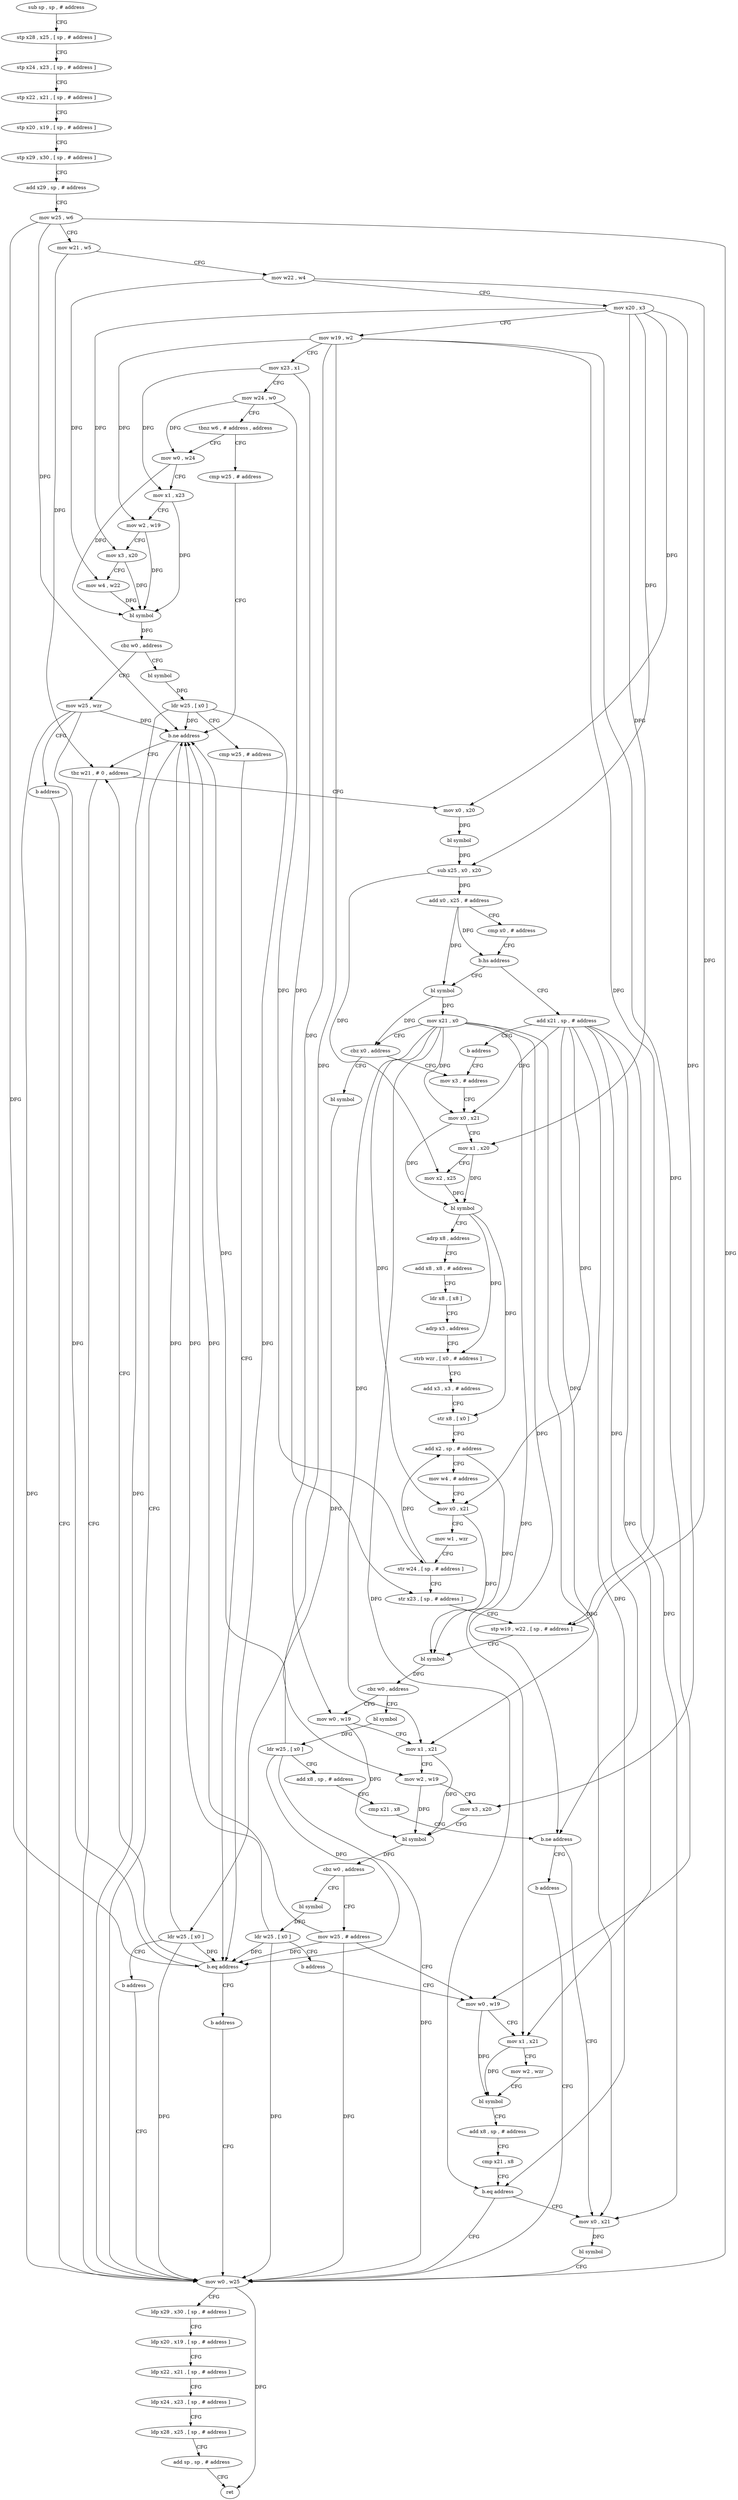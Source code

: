 digraph "func" {
"4229396" [label = "sub sp , sp , # address" ]
"4229400" [label = "stp x28 , x25 , [ sp , # address ]" ]
"4229404" [label = "stp x24 , x23 , [ sp , # address ]" ]
"4229408" [label = "stp x22 , x21 , [ sp , # address ]" ]
"4229412" [label = "stp x20 , x19 , [ sp , # address ]" ]
"4229416" [label = "stp x29 , x30 , [ sp , # address ]" ]
"4229420" [label = "add x29 , sp , # address" ]
"4229424" [label = "mov w25 , w6" ]
"4229428" [label = "mov w21 , w5" ]
"4229432" [label = "mov w22 , w4" ]
"4229436" [label = "mov x20 , x3" ]
"4229440" [label = "mov w19 , w2" ]
"4229444" [label = "mov x23 , x1" ]
"4229448" [label = "mov w24 , w0" ]
"4229452" [label = "tbnz w6 , # address , address" ]
"4229500" [label = "mov w0 , w24" ]
"4229456" [label = "cmp w25 , # address" ]
"4229504" [label = "mov x1 , x23" ]
"4229508" [label = "mov w2 , w19" ]
"4229512" [label = "mov x3 , x20" ]
"4229516" [label = "mov w4 , w22" ]
"4229520" [label = "bl symbol" ]
"4229524" [label = "cbz w0 , address" ]
"4229668" [label = "mov w25 , wzr" ]
"4229528" [label = "bl symbol" ]
"4229460" [label = "b.ne address" ]
"4229764" [label = "mov w0 , w25" ]
"4229464" [label = "tbz w21 , # 0 , address" ]
"4229672" [label = "b address" ]
"4229532" [label = "ldr w25 , [ x0 ]" ]
"4229536" [label = "cmp w25 , # address" ]
"4229540" [label = "b.eq address" ]
"4229544" [label = "b address" ]
"4229768" [label = "ldp x29 , x30 , [ sp , # address ]" ]
"4229772" [label = "ldp x20 , x19 , [ sp , # address ]" ]
"4229776" [label = "ldp x22 , x21 , [ sp , # address ]" ]
"4229780" [label = "ldp x24 , x23 , [ sp , # address ]" ]
"4229784" [label = "ldp x28 , x25 , [ sp , # address ]" ]
"4229788" [label = "add sp , sp , # address" ]
"4229792" [label = "ret" ]
"4229468" [label = "mov x0 , x20" ]
"4229472" [label = "bl symbol" ]
"4229476" [label = "sub x25 , x0 , x20" ]
"4229480" [label = "add x0 , x25 , # address" ]
"4229484" [label = "cmp x0 , # address" ]
"4229488" [label = "b.hs address" ]
"4229548" [label = "bl symbol" ]
"4229492" [label = "add x21 , sp , # address" ]
"4229552" [label = "mov x21 , x0" ]
"4229556" [label = "cbz x0 , address" ]
"4229712" [label = "bl symbol" ]
"4229560" [label = "mov x3 , # address" ]
"4229496" [label = "b address" ]
"4229716" [label = "ldr w25 , [ x0 ]" ]
"4229720" [label = "b address" ]
"4229564" [label = "mov x0 , x21" ]
"4229568" [label = "mov x1 , x20" ]
"4229572" [label = "mov x2 , x25" ]
"4229576" [label = "bl symbol" ]
"4229580" [label = "adrp x8 , address" ]
"4229584" [label = "add x8 , x8 , # address" ]
"4229588" [label = "ldr x8 , [ x8 ]" ]
"4229592" [label = "adrp x3 , address" ]
"4229596" [label = "strb wzr , [ x0 , # address ]" ]
"4229600" [label = "add x3 , x3 , # address" ]
"4229604" [label = "str x8 , [ x0 ]" ]
"4229608" [label = "add x2 , sp , # address" ]
"4229612" [label = "mov w4 , # address" ]
"4229616" [label = "mov x0 , x21" ]
"4229620" [label = "mov w1 , wzr" ]
"4229624" [label = "str w24 , [ sp , # address ]" ]
"4229628" [label = "str x23 , [ sp , # address ]" ]
"4229632" [label = "stp w19 , w22 , [ sp , # address ]" ]
"4229636" [label = "bl symbol" ]
"4229640" [label = "cbz w0 , address" ]
"4229676" [label = "mov w0 , w19" ]
"4229644" [label = "bl symbol" ]
"4229680" [label = "mov x1 , x21" ]
"4229684" [label = "mov w2 , w19" ]
"4229688" [label = "mov x3 , x20" ]
"4229692" [label = "bl symbol" ]
"4229696" [label = "cbz w0 , address" ]
"4229724" [label = "mov w25 , # address" ]
"4229700" [label = "bl symbol" ]
"4229648" [label = "ldr w25 , [ x0 ]" ]
"4229652" [label = "add x8 , sp , # address" ]
"4229656" [label = "cmp x21 , x8" ]
"4229660" [label = "b.ne address" ]
"4229756" [label = "mov x0 , x21" ]
"4229664" [label = "b address" ]
"4229728" [label = "mov w0 , w19" ]
"4229704" [label = "ldr w25 , [ x0 ]" ]
"4229708" [label = "b address" ]
"4229760" [label = "bl symbol" ]
"4229732" [label = "mov x1 , x21" ]
"4229736" [label = "mov w2 , wzr" ]
"4229740" [label = "bl symbol" ]
"4229744" [label = "add x8 , sp , # address" ]
"4229748" [label = "cmp x21 , x8" ]
"4229752" [label = "b.eq address" ]
"4229396" -> "4229400" [ label = "CFG" ]
"4229400" -> "4229404" [ label = "CFG" ]
"4229404" -> "4229408" [ label = "CFG" ]
"4229408" -> "4229412" [ label = "CFG" ]
"4229412" -> "4229416" [ label = "CFG" ]
"4229416" -> "4229420" [ label = "CFG" ]
"4229420" -> "4229424" [ label = "CFG" ]
"4229424" -> "4229428" [ label = "CFG" ]
"4229424" -> "4229460" [ label = "DFG" ]
"4229424" -> "4229540" [ label = "DFG" ]
"4229424" -> "4229764" [ label = "DFG" ]
"4229428" -> "4229432" [ label = "CFG" ]
"4229428" -> "4229464" [ label = "DFG" ]
"4229432" -> "4229436" [ label = "CFG" ]
"4229432" -> "4229516" [ label = "DFG" ]
"4229432" -> "4229632" [ label = "DFG" ]
"4229436" -> "4229440" [ label = "CFG" ]
"4229436" -> "4229512" [ label = "DFG" ]
"4229436" -> "4229468" [ label = "DFG" ]
"4229436" -> "4229476" [ label = "DFG" ]
"4229436" -> "4229568" [ label = "DFG" ]
"4229436" -> "4229688" [ label = "DFG" ]
"4229440" -> "4229444" [ label = "CFG" ]
"4229440" -> "4229508" [ label = "DFG" ]
"4229440" -> "4229632" [ label = "DFG" ]
"4229440" -> "4229676" [ label = "DFG" ]
"4229440" -> "4229684" [ label = "DFG" ]
"4229440" -> "4229728" [ label = "DFG" ]
"4229444" -> "4229448" [ label = "CFG" ]
"4229444" -> "4229504" [ label = "DFG" ]
"4229444" -> "4229628" [ label = "DFG" ]
"4229448" -> "4229452" [ label = "CFG" ]
"4229448" -> "4229500" [ label = "DFG" ]
"4229448" -> "4229624" [ label = "DFG" ]
"4229452" -> "4229500" [ label = "CFG" ]
"4229452" -> "4229456" [ label = "CFG" ]
"4229500" -> "4229504" [ label = "CFG" ]
"4229500" -> "4229520" [ label = "DFG" ]
"4229456" -> "4229460" [ label = "CFG" ]
"4229504" -> "4229508" [ label = "CFG" ]
"4229504" -> "4229520" [ label = "DFG" ]
"4229508" -> "4229512" [ label = "CFG" ]
"4229508" -> "4229520" [ label = "DFG" ]
"4229512" -> "4229516" [ label = "CFG" ]
"4229512" -> "4229520" [ label = "DFG" ]
"4229516" -> "4229520" [ label = "DFG" ]
"4229520" -> "4229524" [ label = "DFG" ]
"4229524" -> "4229668" [ label = "CFG" ]
"4229524" -> "4229528" [ label = "CFG" ]
"4229668" -> "4229672" [ label = "CFG" ]
"4229668" -> "4229460" [ label = "DFG" ]
"4229668" -> "4229540" [ label = "DFG" ]
"4229668" -> "4229764" [ label = "DFG" ]
"4229528" -> "4229532" [ label = "DFG" ]
"4229460" -> "4229764" [ label = "CFG" ]
"4229460" -> "4229464" [ label = "CFG" ]
"4229764" -> "4229768" [ label = "CFG" ]
"4229764" -> "4229792" [ label = "DFG" ]
"4229464" -> "4229764" [ label = "CFG" ]
"4229464" -> "4229468" [ label = "CFG" ]
"4229672" -> "4229764" [ label = "CFG" ]
"4229532" -> "4229536" [ label = "CFG" ]
"4229532" -> "4229460" [ label = "DFG" ]
"4229532" -> "4229540" [ label = "DFG" ]
"4229532" -> "4229764" [ label = "DFG" ]
"4229536" -> "4229540" [ label = "CFG" ]
"4229540" -> "4229464" [ label = "CFG" ]
"4229540" -> "4229544" [ label = "CFG" ]
"4229544" -> "4229764" [ label = "CFG" ]
"4229768" -> "4229772" [ label = "CFG" ]
"4229772" -> "4229776" [ label = "CFG" ]
"4229776" -> "4229780" [ label = "CFG" ]
"4229780" -> "4229784" [ label = "CFG" ]
"4229784" -> "4229788" [ label = "CFG" ]
"4229788" -> "4229792" [ label = "CFG" ]
"4229468" -> "4229472" [ label = "DFG" ]
"4229472" -> "4229476" [ label = "DFG" ]
"4229476" -> "4229480" [ label = "DFG" ]
"4229476" -> "4229572" [ label = "DFG" ]
"4229480" -> "4229484" [ label = "CFG" ]
"4229480" -> "4229488" [ label = "DFG" ]
"4229480" -> "4229548" [ label = "DFG" ]
"4229484" -> "4229488" [ label = "CFG" ]
"4229488" -> "4229548" [ label = "CFG" ]
"4229488" -> "4229492" [ label = "CFG" ]
"4229548" -> "4229552" [ label = "DFG" ]
"4229548" -> "4229556" [ label = "DFG" ]
"4229492" -> "4229496" [ label = "CFG" ]
"4229492" -> "4229564" [ label = "DFG" ]
"4229492" -> "4229616" [ label = "DFG" ]
"4229492" -> "4229680" [ label = "DFG" ]
"4229492" -> "4229660" [ label = "DFG" ]
"4229492" -> "4229756" [ label = "DFG" ]
"4229492" -> "4229732" [ label = "DFG" ]
"4229492" -> "4229752" [ label = "DFG" ]
"4229552" -> "4229556" [ label = "CFG" ]
"4229552" -> "4229564" [ label = "DFG" ]
"4229552" -> "4229616" [ label = "DFG" ]
"4229552" -> "4229680" [ label = "DFG" ]
"4229552" -> "4229660" [ label = "DFG" ]
"4229552" -> "4229756" [ label = "DFG" ]
"4229552" -> "4229732" [ label = "DFG" ]
"4229552" -> "4229752" [ label = "DFG" ]
"4229556" -> "4229712" [ label = "CFG" ]
"4229556" -> "4229560" [ label = "CFG" ]
"4229712" -> "4229716" [ label = "DFG" ]
"4229560" -> "4229564" [ label = "CFG" ]
"4229496" -> "4229560" [ label = "CFG" ]
"4229716" -> "4229720" [ label = "CFG" ]
"4229716" -> "4229460" [ label = "DFG" ]
"4229716" -> "4229540" [ label = "DFG" ]
"4229716" -> "4229764" [ label = "DFG" ]
"4229720" -> "4229764" [ label = "CFG" ]
"4229564" -> "4229568" [ label = "CFG" ]
"4229564" -> "4229576" [ label = "DFG" ]
"4229568" -> "4229572" [ label = "CFG" ]
"4229568" -> "4229576" [ label = "DFG" ]
"4229572" -> "4229576" [ label = "DFG" ]
"4229576" -> "4229580" [ label = "CFG" ]
"4229576" -> "4229596" [ label = "DFG" ]
"4229576" -> "4229604" [ label = "DFG" ]
"4229580" -> "4229584" [ label = "CFG" ]
"4229584" -> "4229588" [ label = "CFG" ]
"4229588" -> "4229592" [ label = "CFG" ]
"4229592" -> "4229596" [ label = "CFG" ]
"4229596" -> "4229600" [ label = "CFG" ]
"4229600" -> "4229604" [ label = "CFG" ]
"4229604" -> "4229608" [ label = "CFG" ]
"4229608" -> "4229612" [ label = "CFG" ]
"4229608" -> "4229636" [ label = "DFG" ]
"4229612" -> "4229616" [ label = "CFG" ]
"4229616" -> "4229620" [ label = "CFG" ]
"4229616" -> "4229636" [ label = "DFG" ]
"4229620" -> "4229624" [ label = "CFG" ]
"4229624" -> "4229628" [ label = "CFG" ]
"4229624" -> "4229608" [ label = "DFG" ]
"4229628" -> "4229632" [ label = "CFG" ]
"4229632" -> "4229636" [ label = "CFG" ]
"4229636" -> "4229640" [ label = "DFG" ]
"4229640" -> "4229676" [ label = "CFG" ]
"4229640" -> "4229644" [ label = "CFG" ]
"4229676" -> "4229680" [ label = "CFG" ]
"4229676" -> "4229692" [ label = "DFG" ]
"4229644" -> "4229648" [ label = "DFG" ]
"4229680" -> "4229684" [ label = "CFG" ]
"4229680" -> "4229692" [ label = "DFG" ]
"4229684" -> "4229688" [ label = "CFG" ]
"4229684" -> "4229692" [ label = "DFG" ]
"4229688" -> "4229692" [ label = "CFG" ]
"4229692" -> "4229696" [ label = "DFG" ]
"4229696" -> "4229724" [ label = "CFG" ]
"4229696" -> "4229700" [ label = "CFG" ]
"4229724" -> "4229728" [ label = "CFG" ]
"4229724" -> "4229460" [ label = "DFG" ]
"4229724" -> "4229540" [ label = "DFG" ]
"4229724" -> "4229764" [ label = "DFG" ]
"4229700" -> "4229704" [ label = "DFG" ]
"4229648" -> "4229652" [ label = "CFG" ]
"4229648" -> "4229460" [ label = "DFG" ]
"4229648" -> "4229540" [ label = "DFG" ]
"4229648" -> "4229764" [ label = "DFG" ]
"4229652" -> "4229656" [ label = "CFG" ]
"4229656" -> "4229660" [ label = "CFG" ]
"4229660" -> "4229756" [ label = "CFG" ]
"4229660" -> "4229664" [ label = "CFG" ]
"4229756" -> "4229760" [ label = "DFG" ]
"4229664" -> "4229764" [ label = "CFG" ]
"4229728" -> "4229732" [ label = "CFG" ]
"4229728" -> "4229740" [ label = "DFG" ]
"4229704" -> "4229708" [ label = "CFG" ]
"4229704" -> "4229460" [ label = "DFG" ]
"4229704" -> "4229540" [ label = "DFG" ]
"4229704" -> "4229764" [ label = "DFG" ]
"4229708" -> "4229728" [ label = "CFG" ]
"4229760" -> "4229764" [ label = "CFG" ]
"4229732" -> "4229736" [ label = "CFG" ]
"4229732" -> "4229740" [ label = "DFG" ]
"4229736" -> "4229740" [ label = "CFG" ]
"4229740" -> "4229744" [ label = "CFG" ]
"4229744" -> "4229748" [ label = "CFG" ]
"4229748" -> "4229752" [ label = "CFG" ]
"4229752" -> "4229764" [ label = "CFG" ]
"4229752" -> "4229756" [ label = "CFG" ]
}
